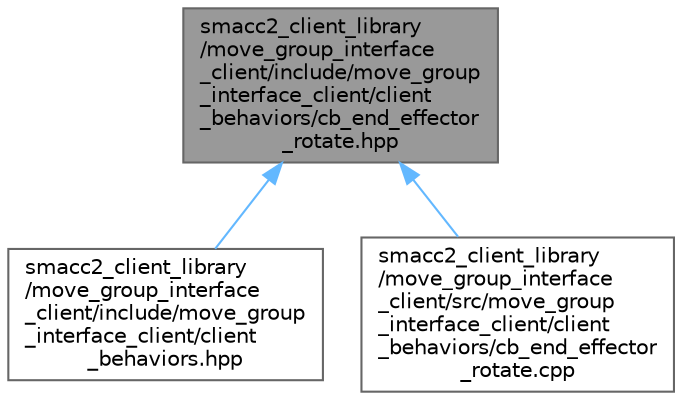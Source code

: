 digraph "smacc2_client_library/move_group_interface_client/include/move_group_interface_client/client_behaviors/cb_end_effector_rotate.hpp"
{
 // LATEX_PDF_SIZE
  bgcolor="transparent";
  edge [fontname=Helvetica,fontsize=10,labelfontname=Helvetica,labelfontsize=10];
  node [fontname=Helvetica,fontsize=10,shape=box,height=0.2,width=0.4];
  Node1 [label="smacc2_client_library\l/move_group_interface\l_client/include/move_group\l_interface_client/client\l_behaviors/cb_end_effector\l_rotate.hpp",height=0.2,width=0.4,color="gray40", fillcolor="grey60", style="filled", fontcolor="black",tooltip=" "];
  Node1 -> Node2 [dir="back",color="steelblue1",style="solid"];
  Node2 [label="smacc2_client_library\l/move_group_interface\l_client/include/move_group\l_interface_client/client\l_behaviors.hpp",height=0.2,width=0.4,color="grey40", fillcolor="white", style="filled",URL="$move__group__interface__client_2include_2move__group__interface__client_2client__behaviors_8hpp.html",tooltip=" "];
  Node1 -> Node3 [dir="back",color="steelblue1",style="solid"];
  Node3 [label="smacc2_client_library\l/move_group_interface\l_client/src/move_group\l_interface_client/client\l_behaviors/cb_end_effector\l_rotate.cpp",height=0.2,width=0.4,color="grey40", fillcolor="white", style="filled",URL="$cb__end__effector__rotate_8cpp.html",tooltip=" "];
}
